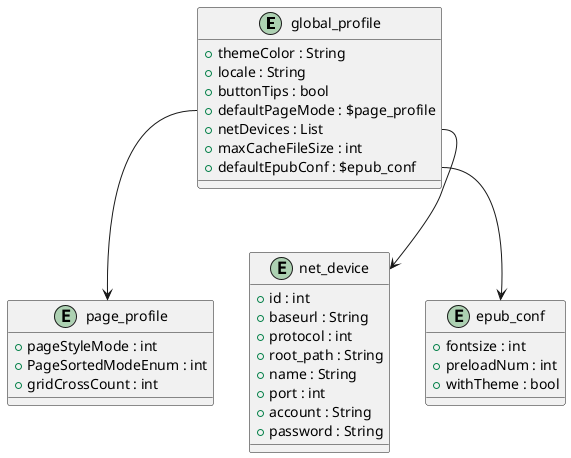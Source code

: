 @startuml 配置文件ER图

entity global_profile {
  + themeColor : String
  + locale : String
  + buttonTips : bool
  + defaultPageMode : $page_profile
  + netDevices : List<$net_device>
  + maxCacheFileSize : int
  + defaultEpubConf : $epub_conf
}

entity page_profile {
  + pageStyleMode : int
  + PageSortedModeEnum : int
  + gridCrossCount : int
}

entity net_device {
  + id : int
  + baseurl : String
  + protocol : int
  + root_path : String
  + name : String
  + port : int
  + account : String
  + password : String
}

entity epub_conf {
  + fontsize : int
  + preloadNum : int
  + withTheme : bool
}

' 关系定义
global_profile::defaultPageMode --> page_profile
global_profile::netDevices --> net_device
global_profile::defaultEpubConf --> epub_conf

@enduml